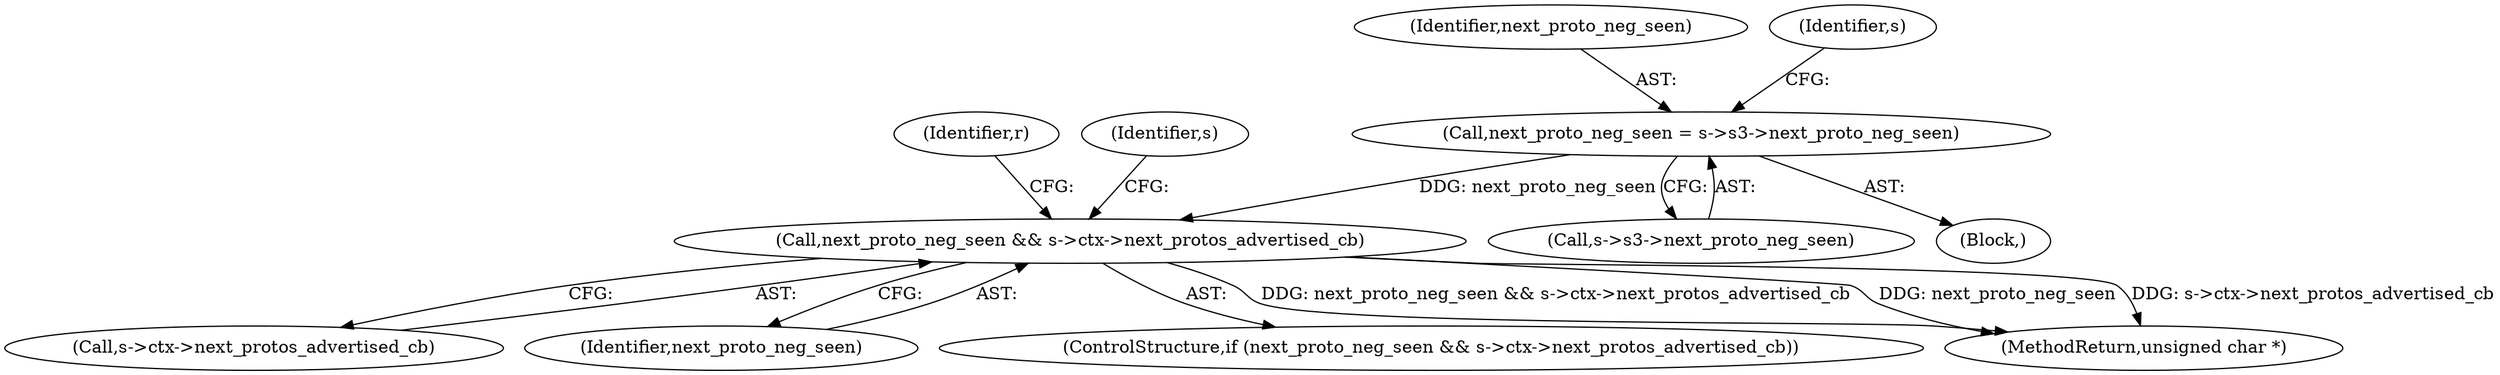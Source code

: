 digraph "0_openssl_4ad93618d26a3ea23d36ad5498ff4f59eff3a4d2_6@pointer" {
"1000535" [label="(Call,next_proto_neg_seen = s->s3->next_proto_neg_seen)"];
"1000550" [label="(Call,next_proto_neg_seen && s->ctx->next_protos_advertised_cb)"];
"1000536" [label="(Identifier,next_proto_neg_seen)"];
"1000545" [label="(Identifier,s)"];
"1000552" [label="(Call,s->ctx->next_protos_advertised_cb)"];
"1000537" [label="(Call,s->s3->next_proto_neg_seen)"];
"1000562" [label="(Identifier,r)"];
"1000551" [label="(Identifier,next_proto_neg_seen)"];
"1000128" [label="(Block,)"];
"1000550" [label="(Call,next_proto_neg_seen && s->ctx->next_protos_advertised_cb)"];
"1000549" [label="(ControlStructure,if (next_proto_neg_seen && s->ctx->next_protos_advertised_cb))"];
"1000611" [label="(Identifier,s)"];
"1000800" [label="(MethodReturn,unsigned char *)"];
"1000535" [label="(Call,next_proto_neg_seen = s->s3->next_proto_neg_seen)"];
"1000535" -> "1000128"  [label="AST: "];
"1000535" -> "1000537"  [label="CFG: "];
"1000536" -> "1000535"  [label="AST: "];
"1000537" -> "1000535"  [label="AST: "];
"1000545" -> "1000535"  [label="CFG: "];
"1000535" -> "1000550"  [label="DDG: next_proto_neg_seen"];
"1000550" -> "1000549"  [label="AST: "];
"1000550" -> "1000551"  [label="CFG: "];
"1000550" -> "1000552"  [label="CFG: "];
"1000551" -> "1000550"  [label="AST: "];
"1000552" -> "1000550"  [label="AST: "];
"1000562" -> "1000550"  [label="CFG: "];
"1000611" -> "1000550"  [label="CFG: "];
"1000550" -> "1000800"  [label="DDG: next_proto_neg_seen && s->ctx->next_protos_advertised_cb"];
"1000550" -> "1000800"  [label="DDG: next_proto_neg_seen"];
"1000550" -> "1000800"  [label="DDG: s->ctx->next_protos_advertised_cb"];
}
